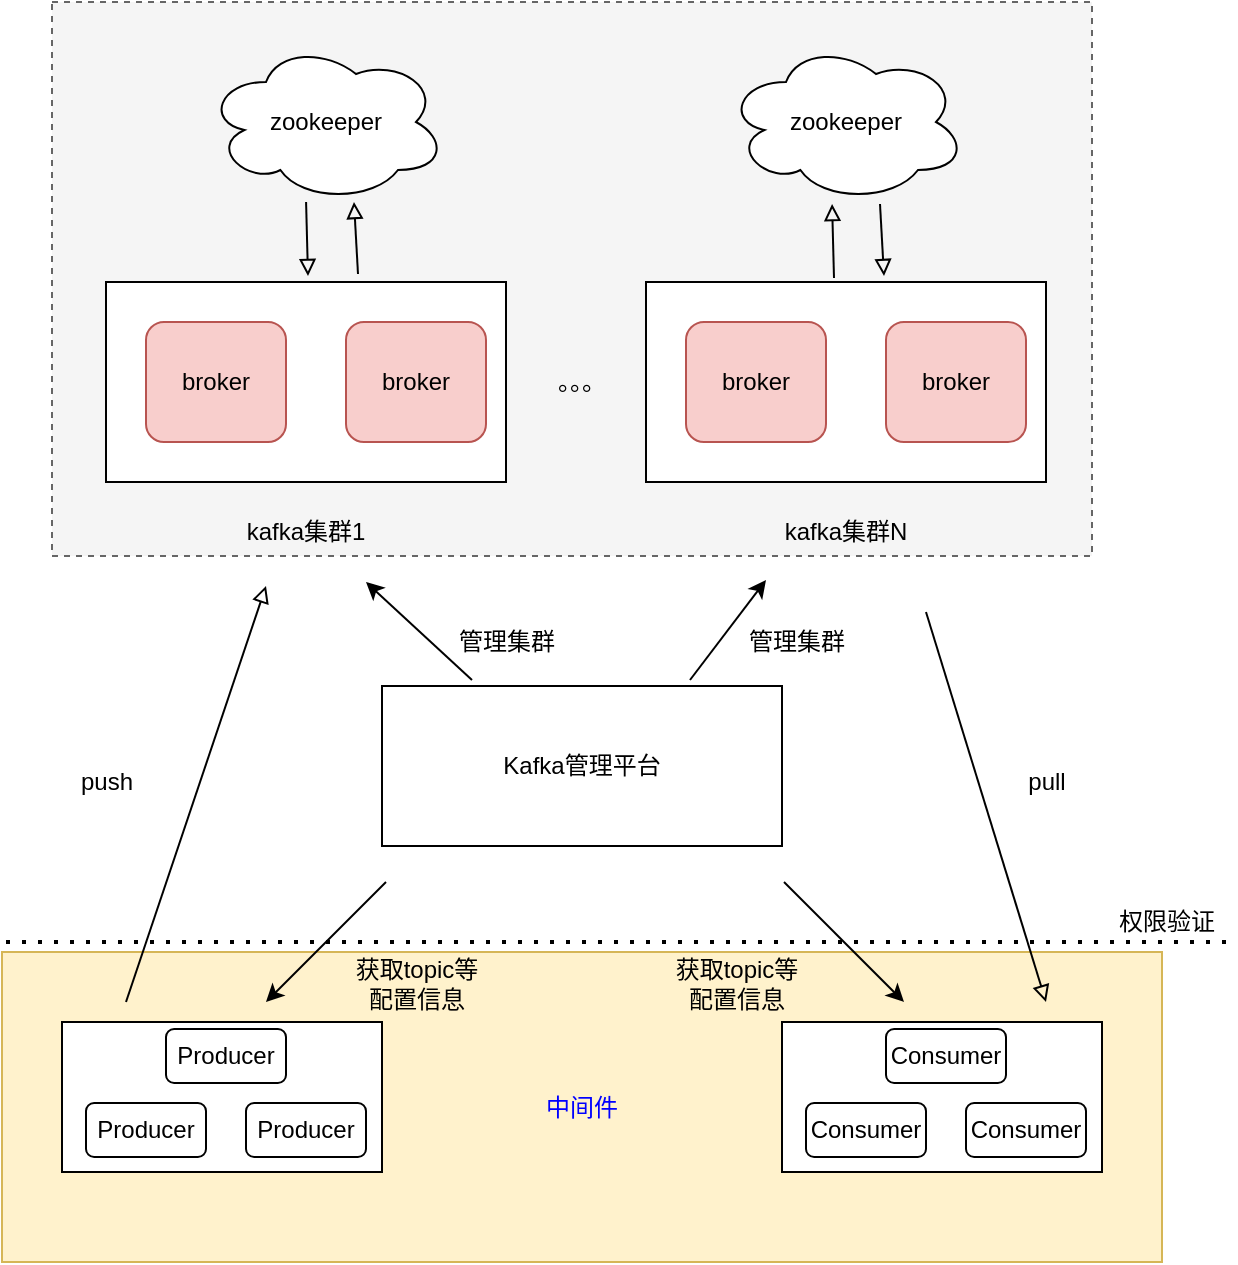 <mxfile version="20.5.3" type="github">
  <diagram id="prtHgNgQTEPvFCAcTncT" name="Page-1">
    <mxGraphModel dx="640" dy="303" grid="1" gridSize="10" guides="1" tooltips="1" connect="1" arrows="1" fold="1" page="1" pageScale="1" pageWidth="827" pageHeight="1169" math="0" shadow="0">
      <root>
        <mxCell id="0" />
        <mxCell id="1" parent="0" />
        <mxCell id="dpMPxvlxTykies-16Fs4-56" value="&lt;font color=&quot;#0000ff&quot;&gt;中间件&lt;/font&gt;" style="rounded=0;whiteSpace=wrap;html=1;fillColor=#fff2cc;strokeColor=#d6b656;" vertex="1" parent="1">
          <mxGeometry x="128" y="525" width="580" height="155" as="geometry" />
        </mxCell>
        <mxCell id="dpMPxvlxTykies-16Fs4-3" value="" style="rounded=0;whiteSpace=wrap;html=1;dashed=1;fillColor=#f5f5f5;fontColor=#333333;strokeColor=#666666;" vertex="1" parent="1">
          <mxGeometry x="153" y="50" width="520" height="277" as="geometry" />
        </mxCell>
        <mxCell id="dpMPxvlxTykies-16Fs4-4" value="" style="rounded=0;whiteSpace=wrap;html=1;" vertex="1" parent="1">
          <mxGeometry x="180" y="190" width="200" height="100" as="geometry" />
        </mxCell>
        <mxCell id="dpMPxvlxTykies-16Fs4-6" value="" style="rounded=0;whiteSpace=wrap;html=1;" vertex="1" parent="1">
          <mxGeometry x="450" y="190" width="200" height="100" as="geometry" />
        </mxCell>
        <mxCell id="dpMPxvlxTykies-16Fs4-7" value="broker" style="rounded=1;whiteSpace=wrap;html=1;fillColor=#f8cecc;strokeColor=#b85450;" vertex="1" parent="1">
          <mxGeometry x="200" y="210" width="70" height="60" as="geometry" />
        </mxCell>
        <mxCell id="dpMPxvlxTykies-16Fs4-8" value="broker" style="rounded=1;whiteSpace=wrap;html=1;fillColor=#f8cecc;strokeColor=#b85450;" vertex="1" parent="1">
          <mxGeometry x="300" y="210" width="70" height="60" as="geometry" />
        </mxCell>
        <mxCell id="dpMPxvlxTykies-16Fs4-10" value="kafka集群1" style="text;html=1;strokeColor=none;fillColor=none;align=center;verticalAlign=middle;whiteSpace=wrap;rounded=0;" vertex="1" parent="1">
          <mxGeometry x="230" y="300" width="100" height="30" as="geometry" />
        </mxCell>
        <mxCell id="dpMPxvlxTykies-16Fs4-12" value="kafka集群N" style="text;html=1;strokeColor=none;fillColor=none;align=center;verticalAlign=middle;whiteSpace=wrap;rounded=0;" vertex="1" parent="1">
          <mxGeometry x="500" y="300" width="100" height="30" as="geometry" />
        </mxCell>
        <mxCell id="dpMPxvlxTykies-16Fs4-13" value="broker" style="rounded=1;whiteSpace=wrap;html=1;fillColor=#f8cecc;strokeColor=#b85450;" vertex="1" parent="1">
          <mxGeometry x="470" y="210" width="70" height="60" as="geometry" />
        </mxCell>
        <mxCell id="dpMPxvlxTykies-16Fs4-14" value="broker" style="rounded=1;whiteSpace=wrap;html=1;fillColor=#f8cecc;strokeColor=#b85450;" vertex="1" parent="1">
          <mxGeometry x="570" y="210" width="70" height="60" as="geometry" />
        </mxCell>
        <mxCell id="dpMPxvlxTykies-16Fs4-15" value="zookeeper" style="ellipse;shape=cloud;whiteSpace=wrap;html=1;" vertex="1" parent="1">
          <mxGeometry x="230" y="70" width="120" height="80" as="geometry" />
        </mxCell>
        <mxCell id="dpMPxvlxTykies-16Fs4-16" value="zookeeper" style="ellipse;shape=cloud;whiteSpace=wrap;html=1;" vertex="1" parent="1">
          <mxGeometry x="490" y="70" width="120" height="80" as="geometry" />
        </mxCell>
        <mxCell id="dpMPxvlxTykies-16Fs4-21" value="" style="endArrow=none;html=1;rounded=0;exitX=0.535;exitY=-0.03;exitDx=0;exitDy=0;exitPerimeter=0;entryX=0.467;entryY=1;entryDx=0;entryDy=0;entryPerimeter=0;startArrow=block;startFill=0;endFill=0;" edge="1" parent="1">
          <mxGeometry width="50" height="50" relative="1" as="geometry">
            <mxPoint x="281" y="187" as="sourcePoint" />
            <mxPoint x="280.04" y="150" as="targetPoint" />
          </mxGeometry>
        </mxCell>
        <mxCell id="dpMPxvlxTykies-16Fs4-22" value="" style="endArrow=block;html=1;rounded=0;exitX=0.66;exitY=-0.04;exitDx=0;exitDy=0;exitPerimeter=0;endFill=0;" edge="1" parent="1">
          <mxGeometry width="50" height="50" relative="1" as="geometry">
            <mxPoint x="306" y="186" as="sourcePoint" />
            <mxPoint x="304" y="150" as="targetPoint" />
          </mxGeometry>
        </mxCell>
        <mxCell id="dpMPxvlxTykies-16Fs4-23" value="" style="endArrow=block;html=1;rounded=0;exitX=0.535;exitY=-0.03;exitDx=0;exitDy=0;exitPerimeter=0;entryX=0.467;entryY=1;entryDx=0;entryDy=0;entryPerimeter=0;endFill=0;startArrow=none;startFill=0;" edge="1" parent="1">
          <mxGeometry width="50" height="50" relative="1" as="geometry">
            <mxPoint x="544" y="188" as="sourcePoint" />
            <mxPoint x="543.04" y="151" as="targetPoint" />
          </mxGeometry>
        </mxCell>
        <mxCell id="dpMPxvlxTykies-16Fs4-24" value="" style="endArrow=none;html=1;rounded=0;exitX=0.66;exitY=-0.04;exitDx=0;exitDy=0;exitPerimeter=0;startArrow=block;startFill=0;endFill=0;" edge="1" parent="1">
          <mxGeometry width="50" height="50" relative="1" as="geometry">
            <mxPoint x="569" y="187" as="sourcePoint" />
            <mxPoint x="567" y="151" as="targetPoint" />
          </mxGeometry>
        </mxCell>
        <mxCell id="dpMPxvlxTykies-16Fs4-26" value="。。。" style="text;html=1;strokeColor=none;fillColor=none;align=center;verticalAlign=middle;whiteSpace=wrap;rounded=0;" vertex="1" parent="1">
          <mxGeometry x="388" y="225" width="60" height="30" as="geometry" />
        </mxCell>
        <mxCell id="dpMPxvlxTykies-16Fs4-27" value="Kafka管理平台" style="rounded=0;whiteSpace=wrap;html=1;" vertex="1" parent="1">
          <mxGeometry x="318" y="392" width="200" height="80" as="geometry" />
        </mxCell>
        <mxCell id="dpMPxvlxTykies-16Fs4-31" value="" style="endArrow=classic;html=1;rounded=0;" edge="1" parent="1">
          <mxGeometry width="50" height="50" relative="1" as="geometry">
            <mxPoint x="472" y="389" as="sourcePoint" />
            <mxPoint x="510" y="339" as="targetPoint" />
          </mxGeometry>
        </mxCell>
        <mxCell id="dpMPxvlxTykies-16Fs4-32" value="" style="endArrow=classic;html=1;rounded=0;" edge="1" parent="1">
          <mxGeometry width="50" height="50" relative="1" as="geometry">
            <mxPoint x="363" y="389" as="sourcePoint" />
            <mxPoint x="310" y="340" as="targetPoint" />
          </mxGeometry>
        </mxCell>
        <mxCell id="dpMPxvlxTykies-16Fs4-33" value="管理集群" style="text;html=1;align=center;verticalAlign=middle;resizable=0;points=[];autosize=1;strokeColor=none;fillColor=none;" vertex="1" parent="1">
          <mxGeometry x="345" y="355" width="70" height="30" as="geometry" />
        </mxCell>
        <mxCell id="dpMPxvlxTykies-16Fs4-34" value="管理集群" style="text;html=1;align=center;verticalAlign=middle;resizable=0;points=[];autosize=1;strokeColor=none;fillColor=none;" vertex="1" parent="1">
          <mxGeometry x="490" y="355" width="70" height="30" as="geometry" />
        </mxCell>
        <mxCell id="dpMPxvlxTykies-16Fs4-35" value="" style="endArrow=none;dashed=1;html=1;dashPattern=1 3;strokeWidth=2;rounded=0;" edge="1" parent="1">
          <mxGeometry width="50" height="50" relative="1" as="geometry">
            <mxPoint x="130" y="520" as="sourcePoint" />
            <mxPoint x="740" y="520" as="targetPoint" />
          </mxGeometry>
        </mxCell>
        <mxCell id="dpMPxvlxTykies-16Fs4-37" value="" style="rounded=0;whiteSpace=wrap;html=1;" vertex="1" parent="1">
          <mxGeometry x="158" y="560" width="160" height="75" as="geometry" />
        </mxCell>
        <mxCell id="dpMPxvlxTykies-16Fs4-38" value="" style="rounded=0;whiteSpace=wrap;html=1;" vertex="1" parent="1">
          <mxGeometry x="518" y="560" width="160" height="75" as="geometry" />
        </mxCell>
        <mxCell id="dpMPxvlxTykies-16Fs4-39" value="Producer" style="rounded=1;whiteSpace=wrap;html=1;" vertex="1" parent="1">
          <mxGeometry x="210" y="563.5" width="60" height="27" as="geometry" />
        </mxCell>
        <mxCell id="dpMPxvlxTykies-16Fs4-40" value="Producer" style="rounded=1;whiteSpace=wrap;html=1;" vertex="1" parent="1">
          <mxGeometry x="250" y="600.5" width="60" height="27" as="geometry" />
        </mxCell>
        <mxCell id="dpMPxvlxTykies-16Fs4-41" value="Producer" style="rounded=1;whiteSpace=wrap;html=1;" vertex="1" parent="1">
          <mxGeometry x="170" y="600.5" width="60" height="27" as="geometry" />
        </mxCell>
        <mxCell id="dpMPxvlxTykies-16Fs4-43" value="Consumer" style="rounded=1;whiteSpace=wrap;html=1;" vertex="1" parent="1">
          <mxGeometry x="570" y="563.5" width="60" height="27" as="geometry" />
        </mxCell>
        <mxCell id="dpMPxvlxTykies-16Fs4-44" value="Consumer" style="rounded=1;whiteSpace=wrap;html=1;" vertex="1" parent="1">
          <mxGeometry x="610" y="600.5" width="60" height="27" as="geometry" />
        </mxCell>
        <mxCell id="dpMPxvlxTykies-16Fs4-45" value="Consumer" style="rounded=1;whiteSpace=wrap;html=1;" vertex="1" parent="1">
          <mxGeometry x="530" y="600.5" width="60" height="27" as="geometry" />
        </mxCell>
        <mxCell id="dpMPxvlxTykies-16Fs4-46" value="" style="endArrow=none;html=1;rounded=0;endFill=0;startArrow=classic;startFill=1;" edge="1" parent="1">
          <mxGeometry width="50" height="50" relative="1" as="geometry">
            <mxPoint x="260" y="550" as="sourcePoint" />
            <mxPoint x="320" y="490" as="targetPoint" />
          </mxGeometry>
        </mxCell>
        <mxCell id="dpMPxvlxTykies-16Fs4-47" value="" style="endArrow=none;html=1;rounded=0;endFill=0;startArrow=classic;startFill=1;" edge="1" parent="1">
          <mxGeometry width="50" height="50" relative="1" as="geometry">
            <mxPoint x="579" y="550" as="sourcePoint" />
            <mxPoint x="519" y="490" as="targetPoint" />
            <Array as="points">
              <mxPoint x="519" y="490" />
            </Array>
          </mxGeometry>
        </mxCell>
        <mxCell id="dpMPxvlxTykies-16Fs4-48" value="" style="endArrow=block;html=1;rounded=0;endFill=0;" edge="1" parent="1">
          <mxGeometry width="50" height="50" relative="1" as="geometry">
            <mxPoint x="190" y="550" as="sourcePoint" />
            <mxPoint x="260" y="342" as="targetPoint" />
          </mxGeometry>
        </mxCell>
        <mxCell id="dpMPxvlxTykies-16Fs4-49" value="" style="endArrow=none;html=1;rounded=0;endFill=0;startArrow=block;startFill=0;" edge="1" parent="1">
          <mxGeometry width="50" height="50" relative="1" as="geometry">
            <mxPoint x="650" y="550" as="sourcePoint" />
            <mxPoint x="590" y="355" as="targetPoint" />
          </mxGeometry>
        </mxCell>
        <mxCell id="dpMPxvlxTykies-16Fs4-50" value="push" style="text;html=1;align=center;verticalAlign=middle;resizable=0;points=[];autosize=1;strokeColor=none;fillColor=none;" vertex="1" parent="1">
          <mxGeometry x="155" y="425" width="50" height="30" as="geometry" />
        </mxCell>
        <mxCell id="dpMPxvlxTykies-16Fs4-51" value="pull" style="text;html=1;align=center;verticalAlign=middle;resizable=0;points=[];autosize=1;strokeColor=none;fillColor=none;" vertex="1" parent="1">
          <mxGeometry x="630" y="425" width="40" height="30" as="geometry" />
        </mxCell>
        <mxCell id="dpMPxvlxTykies-16Fs4-53" value="&lt;div&gt;获取topic等&lt;/div&gt;&lt;div&gt;配置信息&lt;/div&gt;" style="text;html=1;align=center;verticalAlign=middle;resizable=0;points=[];autosize=1;strokeColor=none;fillColor=none;" vertex="1" parent="1">
          <mxGeometry x="295" y="521" width="80" height="40" as="geometry" />
        </mxCell>
        <mxCell id="dpMPxvlxTykies-16Fs4-54" value="&lt;div&gt;获取topic等&lt;/div&gt;&lt;div&gt;配置信息&lt;/div&gt;" style="text;html=1;align=center;verticalAlign=middle;resizable=0;points=[];autosize=1;strokeColor=none;fillColor=none;" vertex="1" parent="1">
          <mxGeometry x="455" y="521" width="80" height="40" as="geometry" />
        </mxCell>
        <mxCell id="dpMPxvlxTykies-16Fs4-55" value="权限验证" style="text;html=1;align=center;verticalAlign=middle;resizable=0;points=[];autosize=1;strokeColor=none;fillColor=none;" vertex="1" parent="1">
          <mxGeometry x="675" y="495" width="70" height="30" as="geometry" />
        </mxCell>
      </root>
    </mxGraphModel>
  </diagram>
</mxfile>
